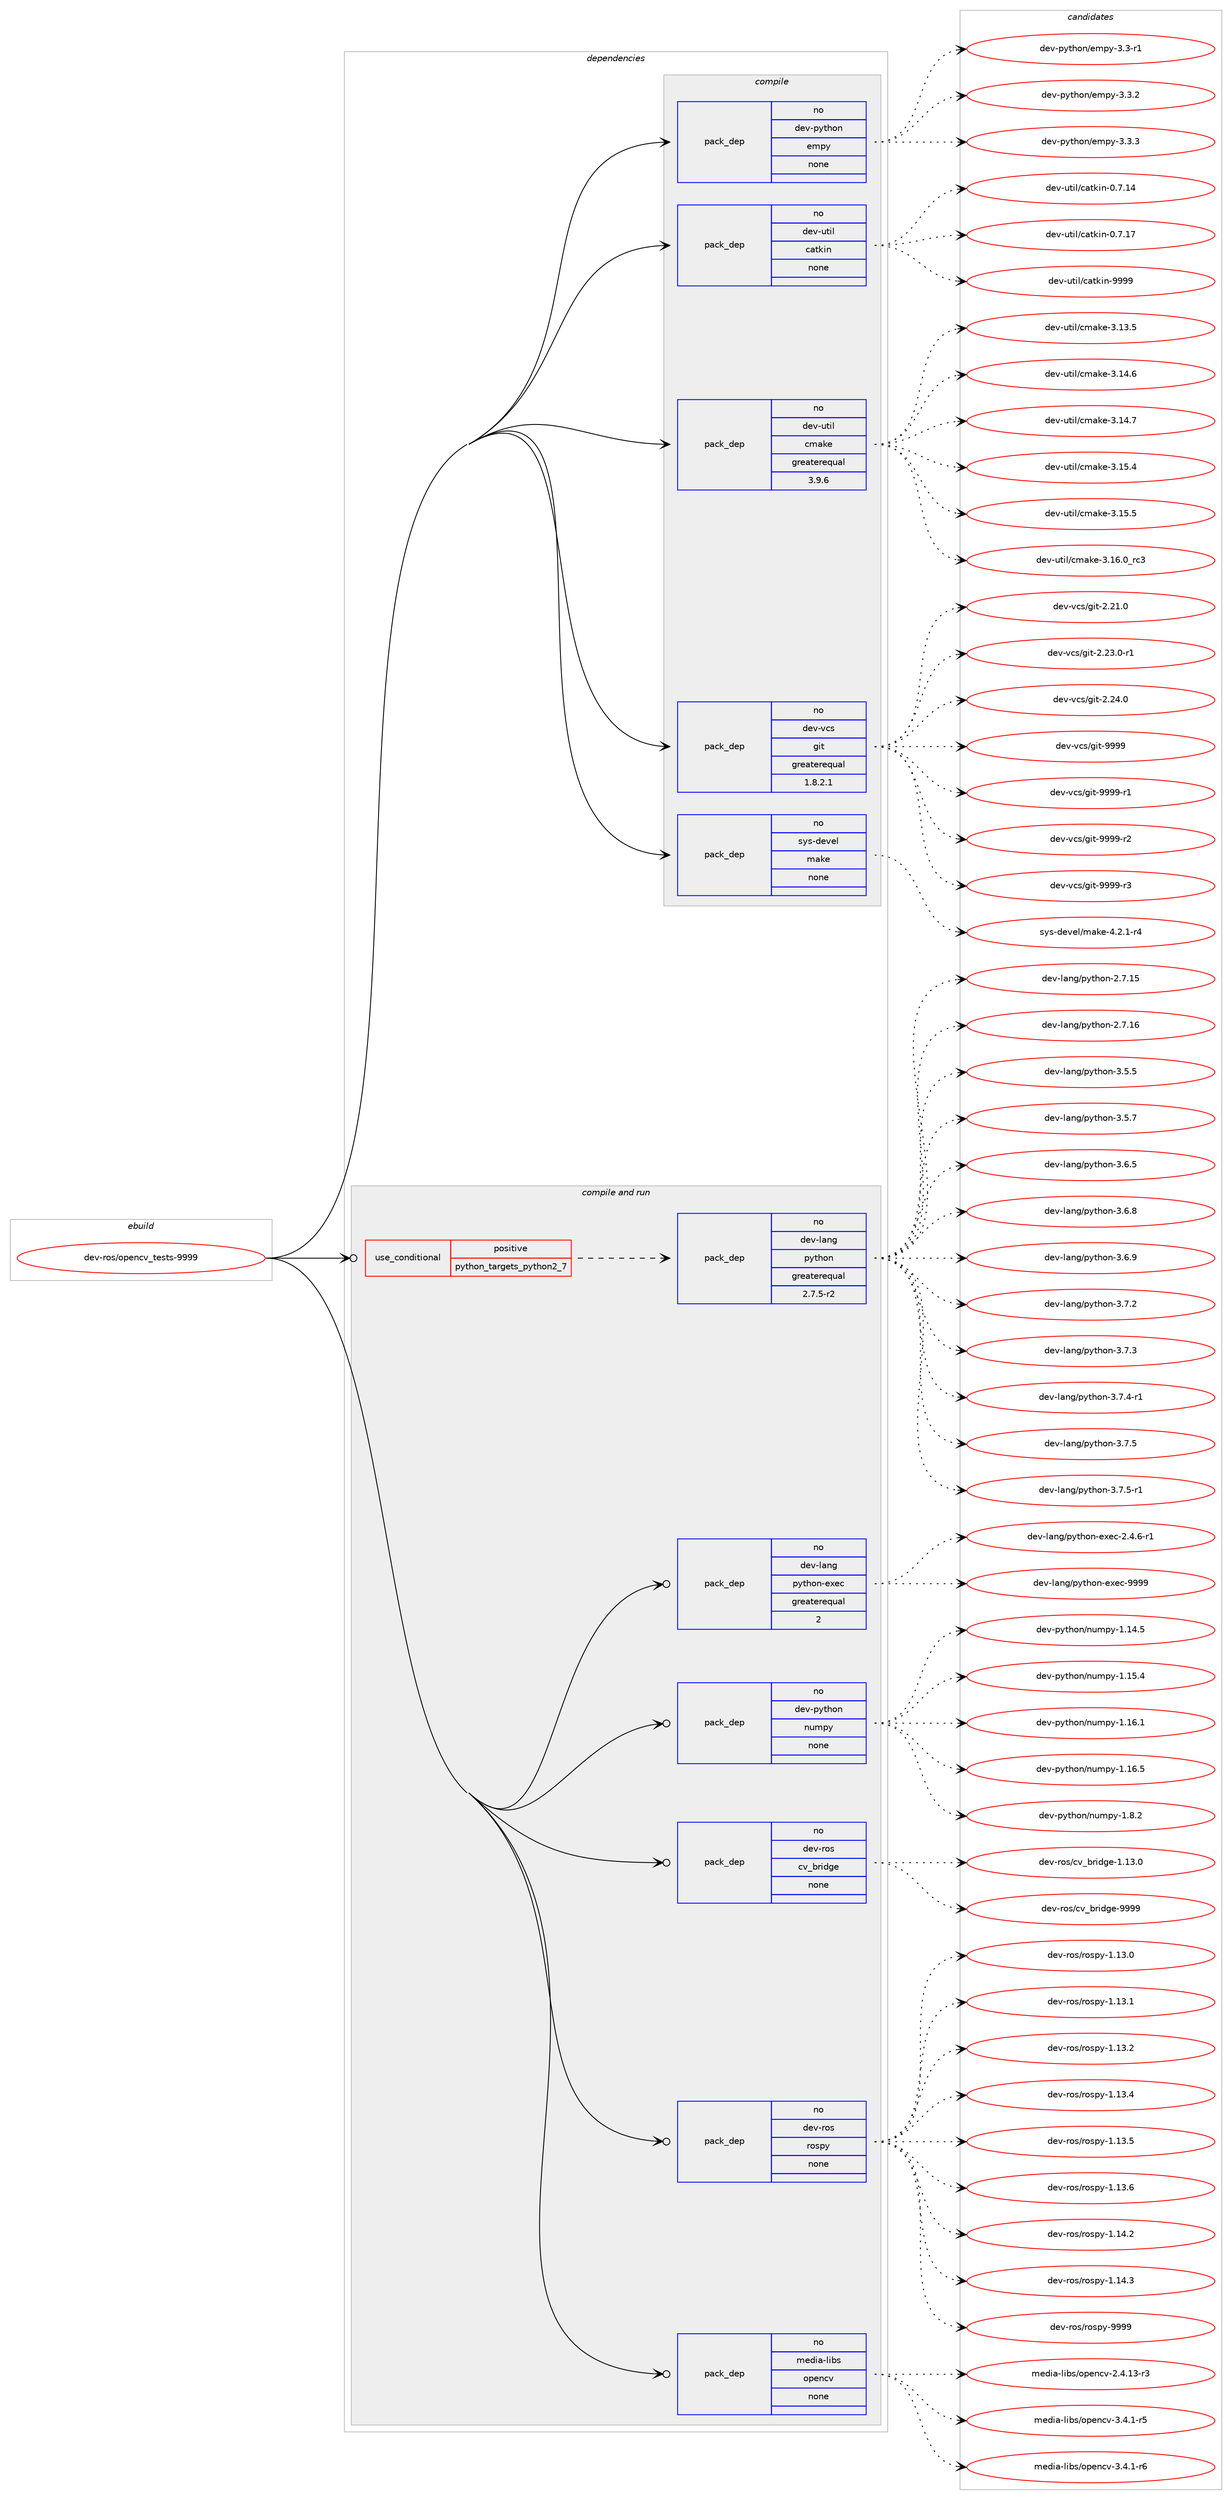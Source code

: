 digraph prolog {

# *************
# Graph options
# *************

newrank=true;
concentrate=true;
compound=true;
graph [rankdir=LR,fontname=Helvetica,fontsize=10,ranksep=1.5];#, ranksep=2.5, nodesep=0.2];
edge  [arrowhead=vee];
node  [fontname=Helvetica,fontsize=10];

# **********
# The ebuild
# **********

subgraph cluster_leftcol {
color=gray;
rank=same;
label=<<i>ebuild</i>>;
id [label="dev-ros/opencv_tests-9999", color=red, width=4, href="../dev-ros/opencv_tests-9999.svg"];
}

# ****************
# The dependencies
# ****************

subgraph cluster_midcol {
color=gray;
label=<<i>dependencies</i>>;
subgraph cluster_compile {
fillcolor="#eeeeee";
style=filled;
label=<<i>compile</i>>;
subgraph pack491602 {
dependency657571 [label=<<TABLE BORDER="0" CELLBORDER="1" CELLSPACING="0" CELLPADDING="4" WIDTH="220"><TR><TD ROWSPAN="6" CELLPADDING="30">pack_dep</TD></TR><TR><TD WIDTH="110">no</TD></TR><TR><TD>dev-python</TD></TR><TR><TD>empy</TD></TR><TR><TD>none</TD></TR><TR><TD></TD></TR></TABLE>>, shape=none, color=blue];
}
id:e -> dependency657571:w [weight=20,style="solid",arrowhead="vee"];
subgraph pack491603 {
dependency657572 [label=<<TABLE BORDER="0" CELLBORDER="1" CELLSPACING="0" CELLPADDING="4" WIDTH="220"><TR><TD ROWSPAN="6" CELLPADDING="30">pack_dep</TD></TR><TR><TD WIDTH="110">no</TD></TR><TR><TD>dev-util</TD></TR><TR><TD>catkin</TD></TR><TR><TD>none</TD></TR><TR><TD></TD></TR></TABLE>>, shape=none, color=blue];
}
id:e -> dependency657572:w [weight=20,style="solid",arrowhead="vee"];
subgraph pack491604 {
dependency657573 [label=<<TABLE BORDER="0" CELLBORDER="1" CELLSPACING="0" CELLPADDING="4" WIDTH="220"><TR><TD ROWSPAN="6" CELLPADDING="30">pack_dep</TD></TR><TR><TD WIDTH="110">no</TD></TR><TR><TD>dev-util</TD></TR><TR><TD>cmake</TD></TR><TR><TD>greaterequal</TD></TR><TR><TD>3.9.6</TD></TR></TABLE>>, shape=none, color=blue];
}
id:e -> dependency657573:w [weight=20,style="solid",arrowhead="vee"];
subgraph pack491605 {
dependency657574 [label=<<TABLE BORDER="0" CELLBORDER="1" CELLSPACING="0" CELLPADDING="4" WIDTH="220"><TR><TD ROWSPAN="6" CELLPADDING="30">pack_dep</TD></TR><TR><TD WIDTH="110">no</TD></TR><TR><TD>dev-vcs</TD></TR><TR><TD>git</TD></TR><TR><TD>greaterequal</TD></TR><TR><TD>1.8.2.1</TD></TR></TABLE>>, shape=none, color=blue];
}
id:e -> dependency657574:w [weight=20,style="solid",arrowhead="vee"];
subgraph pack491606 {
dependency657575 [label=<<TABLE BORDER="0" CELLBORDER="1" CELLSPACING="0" CELLPADDING="4" WIDTH="220"><TR><TD ROWSPAN="6" CELLPADDING="30">pack_dep</TD></TR><TR><TD WIDTH="110">no</TD></TR><TR><TD>sys-devel</TD></TR><TR><TD>make</TD></TR><TR><TD>none</TD></TR><TR><TD></TD></TR></TABLE>>, shape=none, color=blue];
}
id:e -> dependency657575:w [weight=20,style="solid",arrowhead="vee"];
}
subgraph cluster_compileandrun {
fillcolor="#eeeeee";
style=filled;
label=<<i>compile and run</i>>;
subgraph cond154063 {
dependency657576 [label=<<TABLE BORDER="0" CELLBORDER="1" CELLSPACING="0" CELLPADDING="4"><TR><TD ROWSPAN="3" CELLPADDING="10">use_conditional</TD></TR><TR><TD>positive</TD></TR><TR><TD>python_targets_python2_7</TD></TR></TABLE>>, shape=none, color=red];
subgraph pack491607 {
dependency657577 [label=<<TABLE BORDER="0" CELLBORDER="1" CELLSPACING="0" CELLPADDING="4" WIDTH="220"><TR><TD ROWSPAN="6" CELLPADDING="30">pack_dep</TD></TR><TR><TD WIDTH="110">no</TD></TR><TR><TD>dev-lang</TD></TR><TR><TD>python</TD></TR><TR><TD>greaterequal</TD></TR><TR><TD>2.7.5-r2</TD></TR></TABLE>>, shape=none, color=blue];
}
dependency657576:e -> dependency657577:w [weight=20,style="dashed",arrowhead="vee"];
}
id:e -> dependency657576:w [weight=20,style="solid",arrowhead="odotvee"];
subgraph pack491608 {
dependency657578 [label=<<TABLE BORDER="0" CELLBORDER="1" CELLSPACING="0" CELLPADDING="4" WIDTH="220"><TR><TD ROWSPAN="6" CELLPADDING="30">pack_dep</TD></TR><TR><TD WIDTH="110">no</TD></TR><TR><TD>dev-lang</TD></TR><TR><TD>python-exec</TD></TR><TR><TD>greaterequal</TD></TR><TR><TD>2</TD></TR></TABLE>>, shape=none, color=blue];
}
id:e -> dependency657578:w [weight=20,style="solid",arrowhead="odotvee"];
subgraph pack491609 {
dependency657579 [label=<<TABLE BORDER="0" CELLBORDER="1" CELLSPACING="0" CELLPADDING="4" WIDTH="220"><TR><TD ROWSPAN="6" CELLPADDING="30">pack_dep</TD></TR><TR><TD WIDTH="110">no</TD></TR><TR><TD>dev-python</TD></TR><TR><TD>numpy</TD></TR><TR><TD>none</TD></TR><TR><TD></TD></TR></TABLE>>, shape=none, color=blue];
}
id:e -> dependency657579:w [weight=20,style="solid",arrowhead="odotvee"];
subgraph pack491610 {
dependency657580 [label=<<TABLE BORDER="0" CELLBORDER="1" CELLSPACING="0" CELLPADDING="4" WIDTH="220"><TR><TD ROWSPAN="6" CELLPADDING="30">pack_dep</TD></TR><TR><TD WIDTH="110">no</TD></TR><TR><TD>dev-ros</TD></TR><TR><TD>cv_bridge</TD></TR><TR><TD>none</TD></TR><TR><TD></TD></TR></TABLE>>, shape=none, color=blue];
}
id:e -> dependency657580:w [weight=20,style="solid",arrowhead="odotvee"];
subgraph pack491611 {
dependency657581 [label=<<TABLE BORDER="0" CELLBORDER="1" CELLSPACING="0" CELLPADDING="4" WIDTH="220"><TR><TD ROWSPAN="6" CELLPADDING="30">pack_dep</TD></TR><TR><TD WIDTH="110">no</TD></TR><TR><TD>dev-ros</TD></TR><TR><TD>rospy</TD></TR><TR><TD>none</TD></TR><TR><TD></TD></TR></TABLE>>, shape=none, color=blue];
}
id:e -> dependency657581:w [weight=20,style="solid",arrowhead="odotvee"];
subgraph pack491612 {
dependency657582 [label=<<TABLE BORDER="0" CELLBORDER="1" CELLSPACING="0" CELLPADDING="4" WIDTH="220"><TR><TD ROWSPAN="6" CELLPADDING="30">pack_dep</TD></TR><TR><TD WIDTH="110">no</TD></TR><TR><TD>media-libs</TD></TR><TR><TD>opencv</TD></TR><TR><TD>none</TD></TR><TR><TD></TD></TR></TABLE>>, shape=none, color=blue];
}
id:e -> dependency657582:w [weight=20,style="solid",arrowhead="odotvee"];
}
subgraph cluster_run {
fillcolor="#eeeeee";
style=filled;
label=<<i>run</i>>;
}
}

# **************
# The candidates
# **************

subgraph cluster_choices {
rank=same;
color=gray;
label=<<i>candidates</i>>;

subgraph choice491602 {
color=black;
nodesep=1;
choice1001011184511212111610411111047101109112121455146514511449 [label="dev-python/empy-3.3-r1", color=red, width=4,href="../dev-python/empy-3.3-r1.svg"];
choice1001011184511212111610411111047101109112121455146514650 [label="dev-python/empy-3.3.2", color=red, width=4,href="../dev-python/empy-3.3.2.svg"];
choice1001011184511212111610411111047101109112121455146514651 [label="dev-python/empy-3.3.3", color=red, width=4,href="../dev-python/empy-3.3.3.svg"];
dependency657571:e -> choice1001011184511212111610411111047101109112121455146514511449:w [style=dotted,weight="100"];
dependency657571:e -> choice1001011184511212111610411111047101109112121455146514650:w [style=dotted,weight="100"];
dependency657571:e -> choice1001011184511212111610411111047101109112121455146514651:w [style=dotted,weight="100"];
}
subgraph choice491603 {
color=black;
nodesep=1;
choice1001011184511711610510847999711610710511045484655464952 [label="dev-util/catkin-0.7.14", color=red, width=4,href="../dev-util/catkin-0.7.14.svg"];
choice1001011184511711610510847999711610710511045484655464955 [label="dev-util/catkin-0.7.17", color=red, width=4,href="../dev-util/catkin-0.7.17.svg"];
choice100101118451171161051084799971161071051104557575757 [label="dev-util/catkin-9999", color=red, width=4,href="../dev-util/catkin-9999.svg"];
dependency657572:e -> choice1001011184511711610510847999711610710511045484655464952:w [style=dotted,weight="100"];
dependency657572:e -> choice1001011184511711610510847999711610710511045484655464955:w [style=dotted,weight="100"];
dependency657572:e -> choice100101118451171161051084799971161071051104557575757:w [style=dotted,weight="100"];
}
subgraph choice491604 {
color=black;
nodesep=1;
choice1001011184511711610510847991099710710145514649514653 [label="dev-util/cmake-3.13.5", color=red, width=4,href="../dev-util/cmake-3.13.5.svg"];
choice1001011184511711610510847991099710710145514649524654 [label="dev-util/cmake-3.14.6", color=red, width=4,href="../dev-util/cmake-3.14.6.svg"];
choice1001011184511711610510847991099710710145514649524655 [label="dev-util/cmake-3.14.7", color=red, width=4,href="../dev-util/cmake-3.14.7.svg"];
choice1001011184511711610510847991099710710145514649534652 [label="dev-util/cmake-3.15.4", color=red, width=4,href="../dev-util/cmake-3.15.4.svg"];
choice1001011184511711610510847991099710710145514649534653 [label="dev-util/cmake-3.15.5", color=red, width=4,href="../dev-util/cmake-3.15.5.svg"];
choice1001011184511711610510847991099710710145514649544648951149951 [label="dev-util/cmake-3.16.0_rc3", color=red, width=4,href="../dev-util/cmake-3.16.0_rc3.svg"];
dependency657573:e -> choice1001011184511711610510847991099710710145514649514653:w [style=dotted,weight="100"];
dependency657573:e -> choice1001011184511711610510847991099710710145514649524654:w [style=dotted,weight="100"];
dependency657573:e -> choice1001011184511711610510847991099710710145514649524655:w [style=dotted,weight="100"];
dependency657573:e -> choice1001011184511711610510847991099710710145514649534652:w [style=dotted,weight="100"];
dependency657573:e -> choice1001011184511711610510847991099710710145514649534653:w [style=dotted,weight="100"];
dependency657573:e -> choice1001011184511711610510847991099710710145514649544648951149951:w [style=dotted,weight="100"];
}
subgraph choice491605 {
color=black;
nodesep=1;
choice10010111845118991154710310511645504650494648 [label="dev-vcs/git-2.21.0", color=red, width=4,href="../dev-vcs/git-2.21.0.svg"];
choice100101118451189911547103105116455046505146484511449 [label="dev-vcs/git-2.23.0-r1", color=red, width=4,href="../dev-vcs/git-2.23.0-r1.svg"];
choice10010111845118991154710310511645504650524648 [label="dev-vcs/git-2.24.0", color=red, width=4,href="../dev-vcs/git-2.24.0.svg"];
choice1001011184511899115471031051164557575757 [label="dev-vcs/git-9999", color=red, width=4,href="../dev-vcs/git-9999.svg"];
choice10010111845118991154710310511645575757574511449 [label="dev-vcs/git-9999-r1", color=red, width=4,href="../dev-vcs/git-9999-r1.svg"];
choice10010111845118991154710310511645575757574511450 [label="dev-vcs/git-9999-r2", color=red, width=4,href="../dev-vcs/git-9999-r2.svg"];
choice10010111845118991154710310511645575757574511451 [label="dev-vcs/git-9999-r3", color=red, width=4,href="../dev-vcs/git-9999-r3.svg"];
dependency657574:e -> choice10010111845118991154710310511645504650494648:w [style=dotted,weight="100"];
dependency657574:e -> choice100101118451189911547103105116455046505146484511449:w [style=dotted,weight="100"];
dependency657574:e -> choice10010111845118991154710310511645504650524648:w [style=dotted,weight="100"];
dependency657574:e -> choice1001011184511899115471031051164557575757:w [style=dotted,weight="100"];
dependency657574:e -> choice10010111845118991154710310511645575757574511449:w [style=dotted,weight="100"];
dependency657574:e -> choice10010111845118991154710310511645575757574511450:w [style=dotted,weight="100"];
dependency657574:e -> choice10010111845118991154710310511645575757574511451:w [style=dotted,weight="100"];
}
subgraph choice491606 {
color=black;
nodesep=1;
choice1151211154510010111810110847109971071014552465046494511452 [label="sys-devel/make-4.2.1-r4", color=red, width=4,href="../sys-devel/make-4.2.1-r4.svg"];
dependency657575:e -> choice1151211154510010111810110847109971071014552465046494511452:w [style=dotted,weight="100"];
}
subgraph choice491607 {
color=black;
nodesep=1;
choice10010111845108971101034711212111610411111045504655464953 [label="dev-lang/python-2.7.15", color=red, width=4,href="../dev-lang/python-2.7.15.svg"];
choice10010111845108971101034711212111610411111045504655464954 [label="dev-lang/python-2.7.16", color=red, width=4,href="../dev-lang/python-2.7.16.svg"];
choice100101118451089711010347112121116104111110455146534653 [label="dev-lang/python-3.5.5", color=red, width=4,href="../dev-lang/python-3.5.5.svg"];
choice100101118451089711010347112121116104111110455146534655 [label="dev-lang/python-3.5.7", color=red, width=4,href="../dev-lang/python-3.5.7.svg"];
choice100101118451089711010347112121116104111110455146544653 [label="dev-lang/python-3.6.5", color=red, width=4,href="../dev-lang/python-3.6.5.svg"];
choice100101118451089711010347112121116104111110455146544656 [label="dev-lang/python-3.6.8", color=red, width=4,href="../dev-lang/python-3.6.8.svg"];
choice100101118451089711010347112121116104111110455146544657 [label="dev-lang/python-3.6.9", color=red, width=4,href="../dev-lang/python-3.6.9.svg"];
choice100101118451089711010347112121116104111110455146554650 [label="dev-lang/python-3.7.2", color=red, width=4,href="../dev-lang/python-3.7.2.svg"];
choice100101118451089711010347112121116104111110455146554651 [label="dev-lang/python-3.7.3", color=red, width=4,href="../dev-lang/python-3.7.3.svg"];
choice1001011184510897110103471121211161041111104551465546524511449 [label="dev-lang/python-3.7.4-r1", color=red, width=4,href="../dev-lang/python-3.7.4-r1.svg"];
choice100101118451089711010347112121116104111110455146554653 [label="dev-lang/python-3.7.5", color=red, width=4,href="../dev-lang/python-3.7.5.svg"];
choice1001011184510897110103471121211161041111104551465546534511449 [label="dev-lang/python-3.7.5-r1", color=red, width=4,href="../dev-lang/python-3.7.5-r1.svg"];
dependency657577:e -> choice10010111845108971101034711212111610411111045504655464953:w [style=dotted,weight="100"];
dependency657577:e -> choice10010111845108971101034711212111610411111045504655464954:w [style=dotted,weight="100"];
dependency657577:e -> choice100101118451089711010347112121116104111110455146534653:w [style=dotted,weight="100"];
dependency657577:e -> choice100101118451089711010347112121116104111110455146534655:w [style=dotted,weight="100"];
dependency657577:e -> choice100101118451089711010347112121116104111110455146544653:w [style=dotted,weight="100"];
dependency657577:e -> choice100101118451089711010347112121116104111110455146544656:w [style=dotted,weight="100"];
dependency657577:e -> choice100101118451089711010347112121116104111110455146544657:w [style=dotted,weight="100"];
dependency657577:e -> choice100101118451089711010347112121116104111110455146554650:w [style=dotted,weight="100"];
dependency657577:e -> choice100101118451089711010347112121116104111110455146554651:w [style=dotted,weight="100"];
dependency657577:e -> choice1001011184510897110103471121211161041111104551465546524511449:w [style=dotted,weight="100"];
dependency657577:e -> choice100101118451089711010347112121116104111110455146554653:w [style=dotted,weight="100"];
dependency657577:e -> choice1001011184510897110103471121211161041111104551465546534511449:w [style=dotted,weight="100"];
}
subgraph choice491608 {
color=black;
nodesep=1;
choice10010111845108971101034711212111610411111045101120101994550465246544511449 [label="dev-lang/python-exec-2.4.6-r1", color=red, width=4,href="../dev-lang/python-exec-2.4.6-r1.svg"];
choice10010111845108971101034711212111610411111045101120101994557575757 [label="dev-lang/python-exec-9999", color=red, width=4,href="../dev-lang/python-exec-9999.svg"];
dependency657578:e -> choice10010111845108971101034711212111610411111045101120101994550465246544511449:w [style=dotted,weight="100"];
dependency657578:e -> choice10010111845108971101034711212111610411111045101120101994557575757:w [style=dotted,weight="100"];
}
subgraph choice491609 {
color=black;
nodesep=1;
choice100101118451121211161041111104711011710911212145494649524653 [label="dev-python/numpy-1.14.5", color=red, width=4,href="../dev-python/numpy-1.14.5.svg"];
choice100101118451121211161041111104711011710911212145494649534652 [label="dev-python/numpy-1.15.4", color=red, width=4,href="../dev-python/numpy-1.15.4.svg"];
choice100101118451121211161041111104711011710911212145494649544649 [label="dev-python/numpy-1.16.1", color=red, width=4,href="../dev-python/numpy-1.16.1.svg"];
choice100101118451121211161041111104711011710911212145494649544653 [label="dev-python/numpy-1.16.5", color=red, width=4,href="../dev-python/numpy-1.16.5.svg"];
choice1001011184511212111610411111047110117109112121454946564650 [label="dev-python/numpy-1.8.2", color=red, width=4,href="../dev-python/numpy-1.8.2.svg"];
dependency657579:e -> choice100101118451121211161041111104711011710911212145494649524653:w [style=dotted,weight="100"];
dependency657579:e -> choice100101118451121211161041111104711011710911212145494649534652:w [style=dotted,weight="100"];
dependency657579:e -> choice100101118451121211161041111104711011710911212145494649544649:w [style=dotted,weight="100"];
dependency657579:e -> choice100101118451121211161041111104711011710911212145494649544653:w [style=dotted,weight="100"];
dependency657579:e -> choice1001011184511212111610411111047110117109112121454946564650:w [style=dotted,weight="100"];
}
subgraph choice491610 {
color=black;
nodesep=1;
choice100101118451141111154799118959811410510010310145494649514648 [label="dev-ros/cv_bridge-1.13.0", color=red, width=4,href="../dev-ros/cv_bridge-1.13.0.svg"];
choice10010111845114111115479911895981141051001031014557575757 [label="dev-ros/cv_bridge-9999", color=red, width=4,href="../dev-ros/cv_bridge-9999.svg"];
dependency657580:e -> choice100101118451141111154799118959811410510010310145494649514648:w [style=dotted,weight="100"];
dependency657580:e -> choice10010111845114111115479911895981141051001031014557575757:w [style=dotted,weight="100"];
}
subgraph choice491611 {
color=black;
nodesep=1;
choice100101118451141111154711411111511212145494649514648 [label="dev-ros/rospy-1.13.0", color=red, width=4,href="../dev-ros/rospy-1.13.0.svg"];
choice100101118451141111154711411111511212145494649514649 [label="dev-ros/rospy-1.13.1", color=red, width=4,href="../dev-ros/rospy-1.13.1.svg"];
choice100101118451141111154711411111511212145494649514650 [label="dev-ros/rospy-1.13.2", color=red, width=4,href="../dev-ros/rospy-1.13.2.svg"];
choice100101118451141111154711411111511212145494649514652 [label="dev-ros/rospy-1.13.4", color=red, width=4,href="../dev-ros/rospy-1.13.4.svg"];
choice100101118451141111154711411111511212145494649514653 [label="dev-ros/rospy-1.13.5", color=red, width=4,href="../dev-ros/rospy-1.13.5.svg"];
choice100101118451141111154711411111511212145494649514654 [label="dev-ros/rospy-1.13.6", color=red, width=4,href="../dev-ros/rospy-1.13.6.svg"];
choice100101118451141111154711411111511212145494649524650 [label="dev-ros/rospy-1.14.2", color=red, width=4,href="../dev-ros/rospy-1.14.2.svg"];
choice100101118451141111154711411111511212145494649524651 [label="dev-ros/rospy-1.14.3", color=red, width=4,href="../dev-ros/rospy-1.14.3.svg"];
choice10010111845114111115471141111151121214557575757 [label="dev-ros/rospy-9999", color=red, width=4,href="../dev-ros/rospy-9999.svg"];
dependency657581:e -> choice100101118451141111154711411111511212145494649514648:w [style=dotted,weight="100"];
dependency657581:e -> choice100101118451141111154711411111511212145494649514649:w [style=dotted,weight="100"];
dependency657581:e -> choice100101118451141111154711411111511212145494649514650:w [style=dotted,weight="100"];
dependency657581:e -> choice100101118451141111154711411111511212145494649514652:w [style=dotted,weight="100"];
dependency657581:e -> choice100101118451141111154711411111511212145494649514653:w [style=dotted,weight="100"];
dependency657581:e -> choice100101118451141111154711411111511212145494649514654:w [style=dotted,weight="100"];
dependency657581:e -> choice100101118451141111154711411111511212145494649524650:w [style=dotted,weight="100"];
dependency657581:e -> choice100101118451141111154711411111511212145494649524651:w [style=dotted,weight="100"];
dependency657581:e -> choice10010111845114111115471141111151121214557575757:w [style=dotted,weight="100"];
}
subgraph choice491612 {
color=black;
nodesep=1;
choice1091011001059745108105981154711111210111099118455046524649514511451 [label="media-libs/opencv-2.4.13-r3", color=red, width=4,href="../media-libs/opencv-2.4.13-r3.svg"];
choice10910110010597451081059811547111112101110991184551465246494511453 [label="media-libs/opencv-3.4.1-r5", color=red, width=4,href="../media-libs/opencv-3.4.1-r5.svg"];
choice10910110010597451081059811547111112101110991184551465246494511454 [label="media-libs/opencv-3.4.1-r6", color=red, width=4,href="../media-libs/opencv-3.4.1-r6.svg"];
dependency657582:e -> choice1091011001059745108105981154711111210111099118455046524649514511451:w [style=dotted,weight="100"];
dependency657582:e -> choice10910110010597451081059811547111112101110991184551465246494511453:w [style=dotted,weight="100"];
dependency657582:e -> choice10910110010597451081059811547111112101110991184551465246494511454:w [style=dotted,weight="100"];
}
}

}

